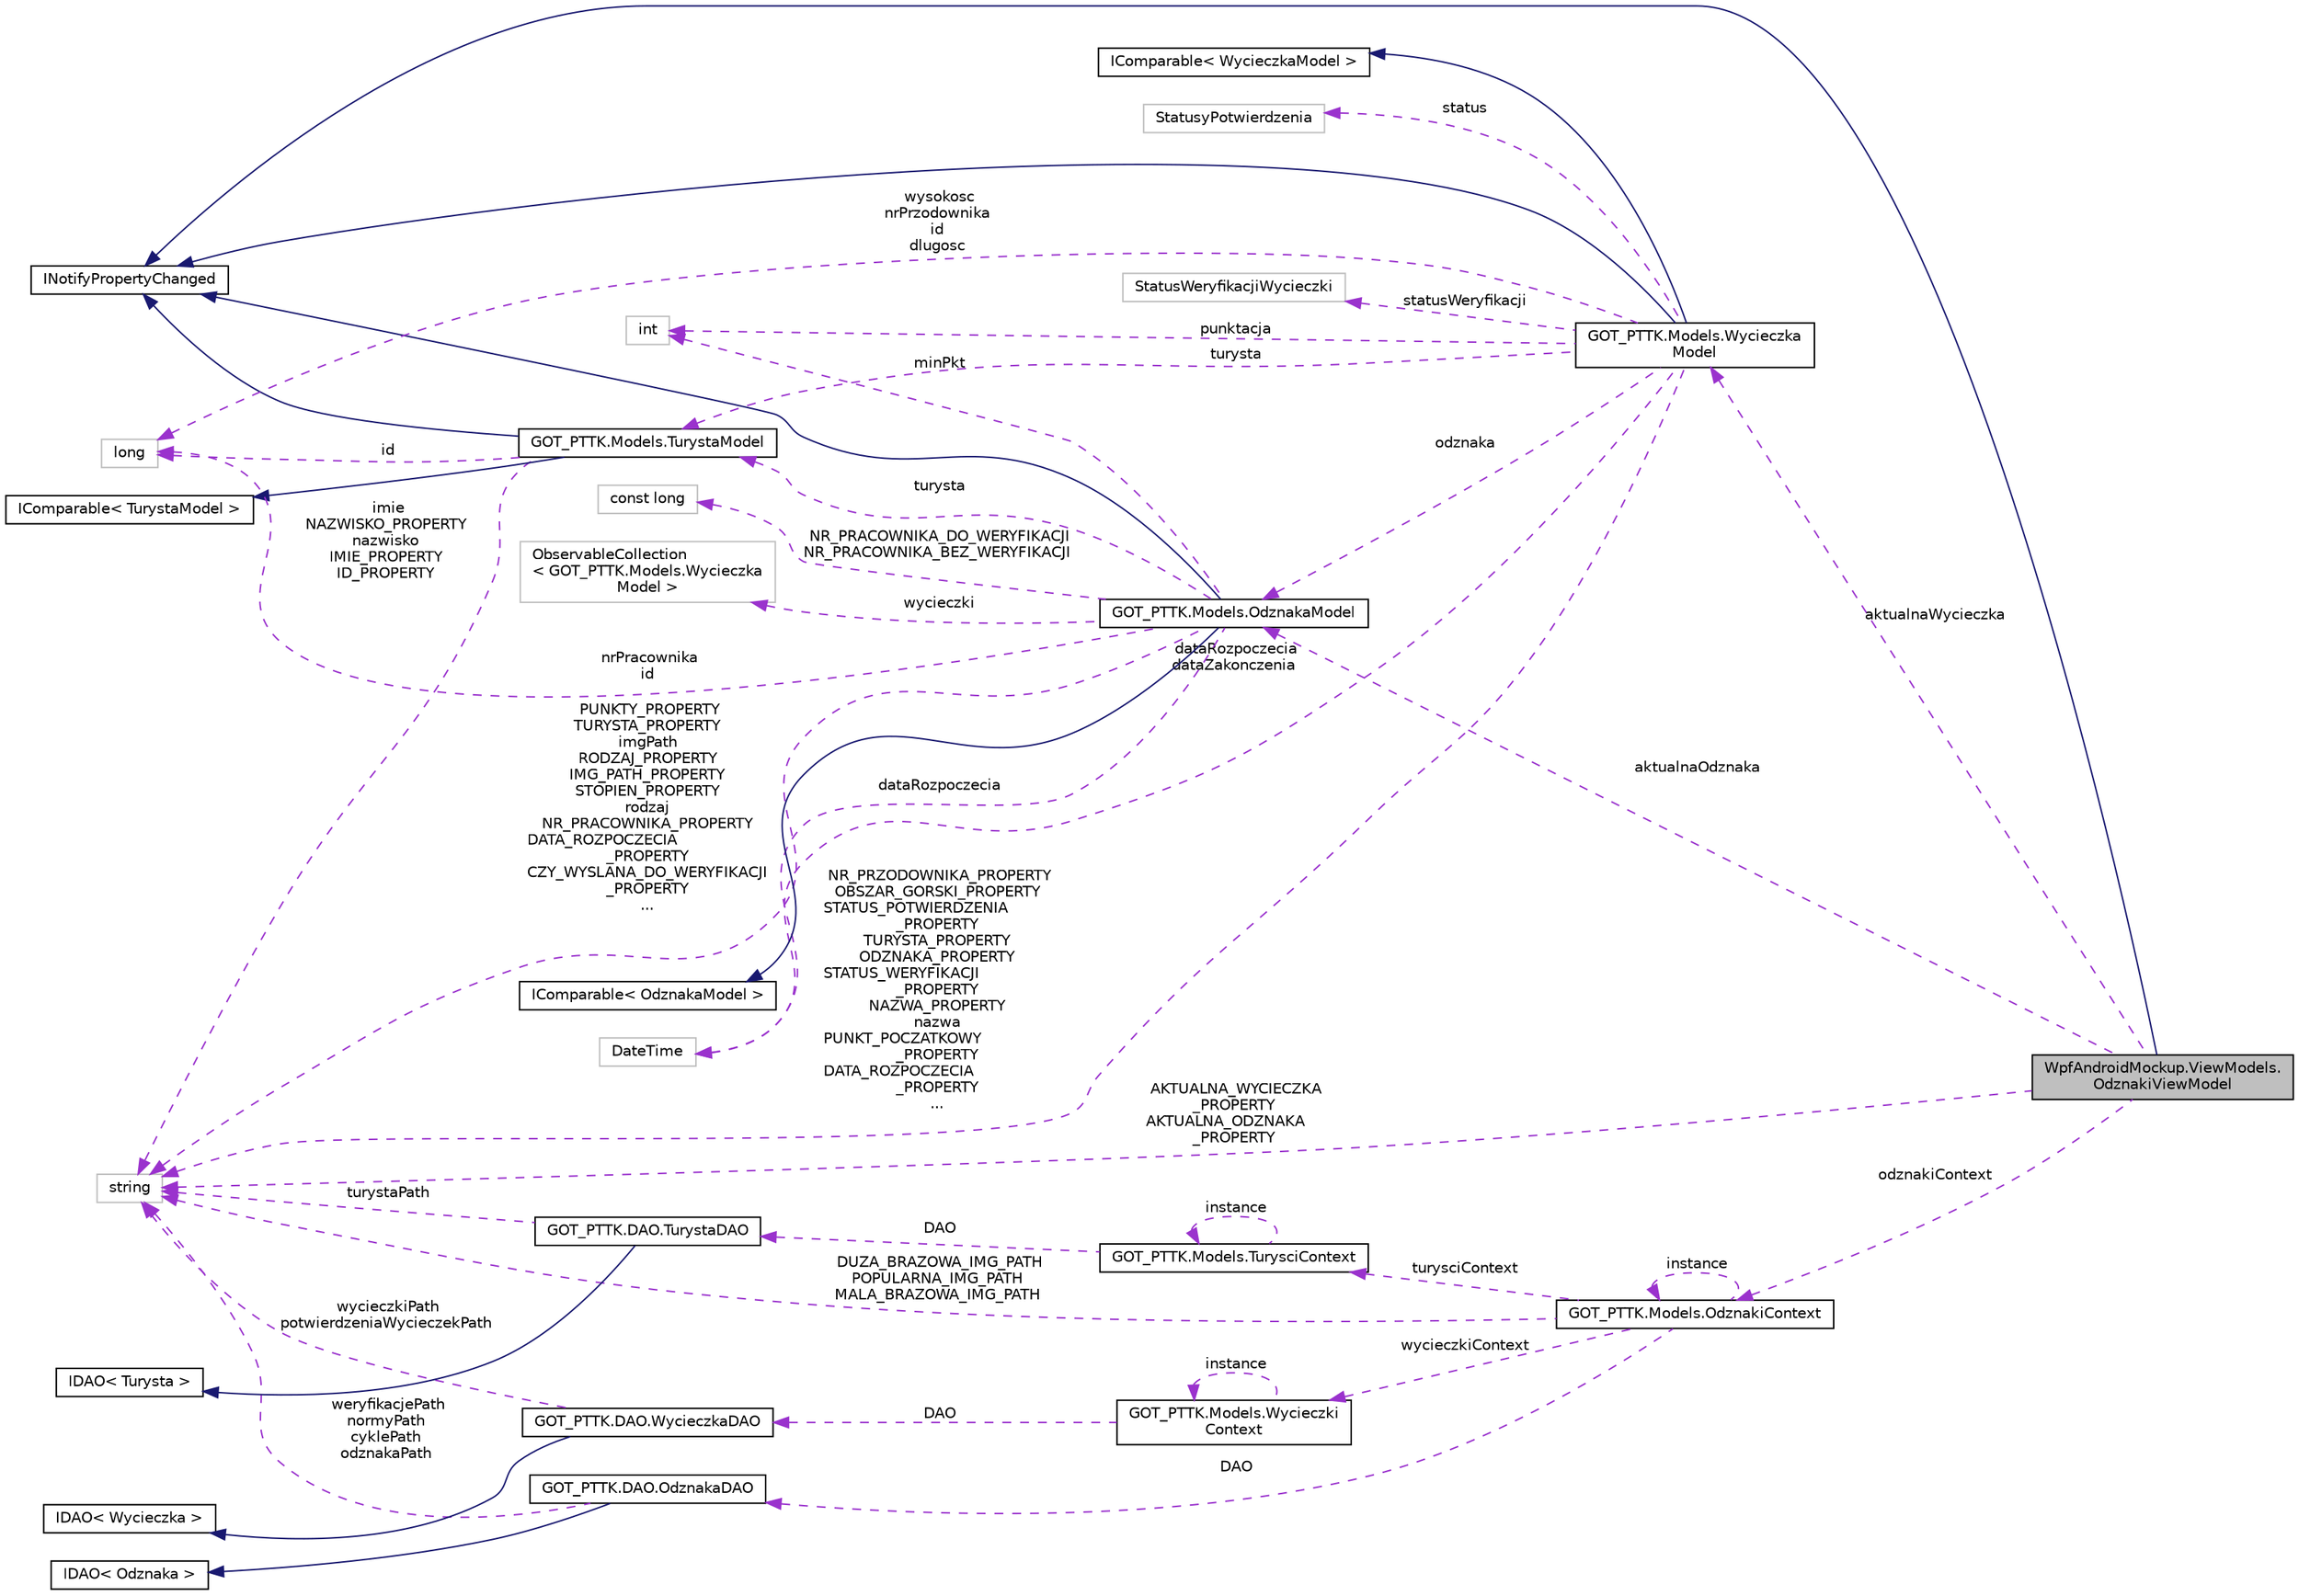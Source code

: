 digraph "WpfAndroidMockup.ViewModels.OdznakiViewModel"
{
 // INTERACTIVE_SVG=YES
  edge [fontname="Helvetica",fontsize="10",labelfontname="Helvetica",labelfontsize="10"];
  node [fontname="Helvetica",fontsize="10",shape=record];
  rankdir="LR";
  Node2 [label="WpfAndroidMockup.ViewModels.\lOdznakiViewModel",height=0.2,width=0.4,color="black", fillcolor="grey75", style="filled", fontcolor="black"];
  Node3 -> Node2 [dir="back",color="midnightblue",fontsize="10",style="solid",fontname="Helvetica"];
  Node3 [label="INotifyPropertyChanged",height=0.2,width=0.4,color="black", fillcolor="white", style="filled",URL="$class_i_notify_property_changed.html"];
  Node4 -> Node2 [dir="back",color="darkorchid3",fontsize="10",style="dashed",label=" AKTUALNA_WYCIECZKA\l_PROPERTY\nAKTUALNA_ODZNAKA\l_PROPERTY" ,fontname="Helvetica"];
  Node4 [label="string",height=0.2,width=0.4,color="grey75", fillcolor="white", style="filled"];
  Node5 -> Node2 [dir="back",color="darkorchid3",fontsize="10",style="dashed",label=" aktualnaWycieczka" ,fontname="Helvetica"];
  Node5 [label="GOT_PTTK.Models.Wycieczka\lModel",height=0.2,width=0.4,color="black", fillcolor="white", style="filled",URL="$class_g_o_t___p_t_t_k_1_1_models_1_1_wycieczka_model.html",tooltip="Model Wycieczki "];
  Node3 -> Node5 [dir="back",color="midnightblue",fontsize="10",style="solid",fontname="Helvetica"];
  Node6 -> Node5 [dir="back",color="midnightblue",fontsize="10",style="solid",fontname="Helvetica"];
  Node6 [label="IComparable\< WycieczkaModel \>",height=0.2,width=0.4,color="black", fillcolor="white", style="filled",URL="$class_i_comparable.html"];
  Node4 -> Node5 [dir="back",color="darkorchid3",fontsize="10",style="dashed",label=" NR_PRZODOWNIKA_PROPERTY\nOBSZAR_GORSKI_PROPERTY\nSTATUS_POTWIERDZENIA\l_PROPERTY\nTURYSTA_PROPERTY\nODZNAKA_PROPERTY\nSTATUS_WERYFIKACJI\l_PROPERTY\nNAZWA_PROPERTY\nnazwa\nPUNKT_POCZATKOWY\l_PROPERTY\nDATA_ROZPOCZECIA\l_PROPERTY\n..." ,fontname="Helvetica"];
  Node7 -> Node5 [dir="back",color="darkorchid3",fontsize="10",style="dashed",label=" status" ,fontname="Helvetica"];
  Node7 [label="StatusyPotwierdzenia",height=0.2,width=0.4,color="grey75", fillcolor="white", style="filled"];
  Node8 -> Node5 [dir="back",color="darkorchid3",fontsize="10",style="dashed",label=" dataRozpoczecia\ndataZakonczenia" ,fontname="Helvetica"];
  Node8 [label="DateTime",height=0.2,width=0.4,color="grey75", fillcolor="white", style="filled"];
  Node9 -> Node5 [dir="back",color="darkorchid3",fontsize="10",style="dashed",label=" turysta" ,fontname="Helvetica"];
  Node9 [label="GOT_PTTK.Models.TurystaModel",height=0.2,width=0.4,color="black", fillcolor="white", style="filled",URL="$class_g_o_t___p_t_t_k_1_1_models_1_1_turysta_model.html",tooltip="Model turysty "];
  Node3 -> Node9 [dir="back",color="midnightblue",fontsize="10",style="solid",fontname="Helvetica"];
  Node10 -> Node9 [dir="back",color="midnightblue",fontsize="10",style="solid",fontname="Helvetica"];
  Node10 [label="IComparable\< TurystaModel \>",height=0.2,width=0.4,color="black", fillcolor="white", style="filled",URL="$class_i_comparable.html"];
  Node4 -> Node9 [dir="back",color="darkorchid3",fontsize="10",style="dashed",label=" imie\nNAZWISKO_PROPERTY\nnazwisko\nIMIE_PROPERTY\nID_PROPERTY" ,fontname="Helvetica"];
  Node11 -> Node9 [dir="back",color="darkorchid3",fontsize="10",style="dashed",label=" id" ,fontname="Helvetica"];
  Node11 [label="long",height=0.2,width=0.4,color="grey75", fillcolor="white", style="filled"];
  Node12 -> Node5 [dir="back",color="darkorchid3",fontsize="10",style="dashed",label=" punktacja" ,fontname="Helvetica"];
  Node12 [label="int",height=0.2,width=0.4,color="grey75", fillcolor="white", style="filled"];
  Node13 -> Node5 [dir="back",color="darkorchid3",fontsize="10",style="dashed",label=" statusWeryfikacji" ,fontname="Helvetica"];
  Node13 [label="StatusWeryfikacjiWycieczki",height=0.2,width=0.4,color="grey75", fillcolor="white", style="filled"];
  Node14 -> Node5 [dir="back",color="darkorchid3",fontsize="10",style="dashed",label=" odznaka" ,fontname="Helvetica"];
  Node14 [label="GOT_PTTK.Models.OdznakaModel",height=0.2,width=0.4,color="black", fillcolor="white", style="filled",URL="$class_g_o_t___p_t_t_k_1_1_models_1_1_odznaka_model.html",tooltip="Model odznaki "];
  Node3 -> Node14 [dir="back",color="midnightblue",fontsize="10",style="solid",fontname="Helvetica"];
  Node15 -> Node14 [dir="back",color="midnightblue",fontsize="10",style="solid",fontname="Helvetica"];
  Node15 [label="IComparable\< OdznakaModel \>",height=0.2,width=0.4,color="black", fillcolor="white", style="filled",URL="$class_i_comparable.html"];
  Node4 -> Node14 [dir="back",color="darkorchid3",fontsize="10",style="dashed",label=" PUNKTY_PROPERTY\nTURYSTA_PROPERTY\nimgPath\nRODZAJ_PROPERTY\nIMG_PATH_PROPERTY\nSTOPIEN_PROPERTY\nrodzaj\nNR_PRACOWNIKA_PROPERTY\nDATA_ROZPOCZECIA\l_PROPERTY\nCZY_WYSLANA_DO_WERYFIKACJI\l_PROPERTY\n..." ,fontname="Helvetica"];
  Node8 -> Node14 [dir="back",color="darkorchid3",fontsize="10",style="dashed",label=" dataRozpoczecia" ,fontname="Helvetica"];
  Node9 -> Node14 [dir="back",color="darkorchid3",fontsize="10",style="dashed",label=" turysta" ,fontname="Helvetica"];
  Node16 -> Node14 [dir="back",color="darkorchid3",fontsize="10",style="dashed",label=" NR_PRACOWNIKA_DO_WERYFIKACJI\nNR_PRACOWNIKA_BEZ_WERYFIKACJI" ,fontname="Helvetica"];
  Node16 [label="const long",height=0.2,width=0.4,color="grey75", fillcolor="white", style="filled"];
  Node12 -> Node14 [dir="back",color="darkorchid3",fontsize="10",style="dashed",label=" minPkt" ,fontname="Helvetica"];
  Node17 -> Node14 [dir="back",color="darkorchid3",fontsize="10",style="dashed",label=" wycieczki" ,fontname="Helvetica"];
  Node17 [label="ObservableCollection\l\< GOT_PTTK.Models.Wycieczka\lModel \>",height=0.2,width=0.4,color="grey75", fillcolor="white", style="filled"];
  Node11 -> Node14 [dir="back",color="darkorchid3",fontsize="10",style="dashed",label=" nrPracownika\nid" ,fontname="Helvetica"];
  Node11 -> Node5 [dir="back",color="darkorchid3",fontsize="10",style="dashed",label=" wysokosc\nnrPrzodownika\nid\ndlugosc" ,fontname="Helvetica"];
  Node14 -> Node2 [dir="back",color="darkorchid3",fontsize="10",style="dashed",label=" aktualnaOdznaka" ,fontname="Helvetica"];
  Node18 -> Node2 [dir="back",color="darkorchid3",fontsize="10",style="dashed",label=" odznakiContext" ,fontname="Helvetica"];
  Node18 [label="GOT_PTTK.Models.OdznakiContext",height=0.2,width=0.4,color="black", fillcolor="white", style="filled",URL="$class_g_o_t___p_t_t_k_1_1_models_1_1_odznaki_context.html",tooltip="Klasa zajmująca się transformacją obiektów odznak otrzymanych z DAO do modeli odznak obsługiwanych pr..."];
  Node19 -> Node18 [dir="back",color="darkorchid3",fontsize="10",style="dashed",label=" DAO" ,fontname="Helvetica"];
  Node19 [label="GOT_PTTK.DAO.OdznakaDAO",height=0.2,width=0.4,color="black", fillcolor="white", style="filled",URL="$class_g_o_t___p_t_t_k_1_1_d_a_o_1_1_odznaka_d_a_o.html"];
  Node20 -> Node19 [dir="back",color="midnightblue",fontsize="10",style="solid",fontname="Helvetica"];
  Node20 [label="IDAO\< Odznaka \>",height=0.2,width=0.4,color="black", fillcolor="white", style="filled",URL="$interface_g_o_t___p_t_t_k_1_1_d_a_o_1_1_i_d_a_o.html"];
  Node4 -> Node19 [dir="back",color="darkorchid3",fontsize="10",style="dashed",label=" weryfikacjePath\nnormyPath\ncyklePath\nodznakaPath" ,fontname="Helvetica"];
  Node4 -> Node18 [dir="back",color="darkorchid3",fontsize="10",style="dashed",label=" DUZA_BRAZOWA_IMG_PATH\nPOPULARNA_IMG_PATH\nMALA_BRAZOWA_IMG_PATH" ,fontname="Helvetica"];
  Node21 -> Node18 [dir="back",color="darkorchid3",fontsize="10",style="dashed",label=" turysciContext" ,fontname="Helvetica"];
  Node21 [label="GOT_PTTK.Models.TurysciContext",height=0.2,width=0.4,color="black", fillcolor="white", style="filled",URL="$class_g_o_t___p_t_t_k_1_1_models_1_1_turysci_context.html",tooltip="Klasa zajmująca się transformacją obiektów turystow otrzymanych z DAO do modeli turystów obsługiwanyc..."];
  Node22 -> Node21 [dir="back",color="darkorchid3",fontsize="10",style="dashed",label=" DAO" ,fontname="Helvetica"];
  Node22 [label="GOT_PTTK.DAO.TurystaDAO",height=0.2,width=0.4,color="black", fillcolor="white", style="filled",URL="$class_g_o_t___p_t_t_k_1_1_d_a_o_1_1_turysta_d_a_o.html"];
  Node23 -> Node22 [dir="back",color="midnightblue",fontsize="10",style="solid",fontname="Helvetica"];
  Node23 [label="IDAO\< Turysta \>",height=0.2,width=0.4,color="black", fillcolor="white", style="filled",URL="$interface_g_o_t___p_t_t_k_1_1_d_a_o_1_1_i_d_a_o.html"];
  Node4 -> Node22 [dir="back",color="darkorchid3",fontsize="10",style="dashed",label=" turystaPath" ,fontname="Helvetica"];
  Node21 -> Node21 [dir="back",color="darkorchid3",fontsize="10",style="dashed",label=" instance" ,fontname="Helvetica"];
  Node24 -> Node18 [dir="back",color="darkorchid3",fontsize="10",style="dashed",label=" wycieczkiContext" ,fontname="Helvetica"];
  Node24 [label="GOT_PTTK.Models.Wycieczki\lContext",height=0.2,width=0.4,color="black", fillcolor="white", style="filled",URL="$class_g_o_t___p_t_t_k_1_1_models_1_1_wycieczki_context.html",tooltip="Klasa zajmująca się transformacją obiektów wycieczek otrzymanych z DAO do modeli wycieczek obsługiwan..."];
  Node25 -> Node24 [dir="back",color="darkorchid3",fontsize="10",style="dashed",label=" DAO" ,fontname="Helvetica"];
  Node25 [label="GOT_PTTK.DAO.WycieczkaDAO",height=0.2,width=0.4,color="black", fillcolor="white", style="filled",URL="$class_g_o_t___p_t_t_k_1_1_d_a_o_1_1_wycieczka_d_a_o.html"];
  Node26 -> Node25 [dir="back",color="midnightblue",fontsize="10",style="solid",fontname="Helvetica"];
  Node26 [label="IDAO\< Wycieczka \>",height=0.2,width=0.4,color="black", fillcolor="white", style="filled",URL="$interface_g_o_t___p_t_t_k_1_1_d_a_o_1_1_i_d_a_o.html"];
  Node4 -> Node25 [dir="back",color="darkorchid3",fontsize="10",style="dashed",label=" wycieczkiPath\npotwierdzeniaWycieczekPath" ,fontname="Helvetica"];
  Node24 -> Node24 [dir="back",color="darkorchid3",fontsize="10",style="dashed",label=" instance" ,fontname="Helvetica"];
  Node18 -> Node18 [dir="back",color="darkorchid3",fontsize="10",style="dashed",label=" instance" ,fontname="Helvetica"];
}
